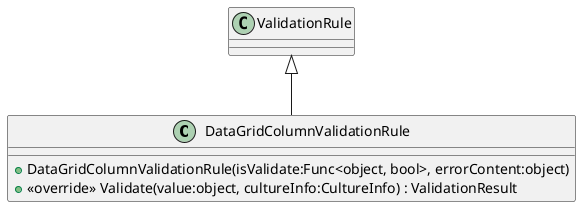 @startuml
class DataGridColumnValidationRule {
    + DataGridColumnValidationRule(isValidate:Func<object, bool>, errorContent:object)
    + <<override>> Validate(value:object, cultureInfo:CultureInfo) : ValidationResult
}
ValidationRule <|-- DataGridColumnValidationRule
@enduml
